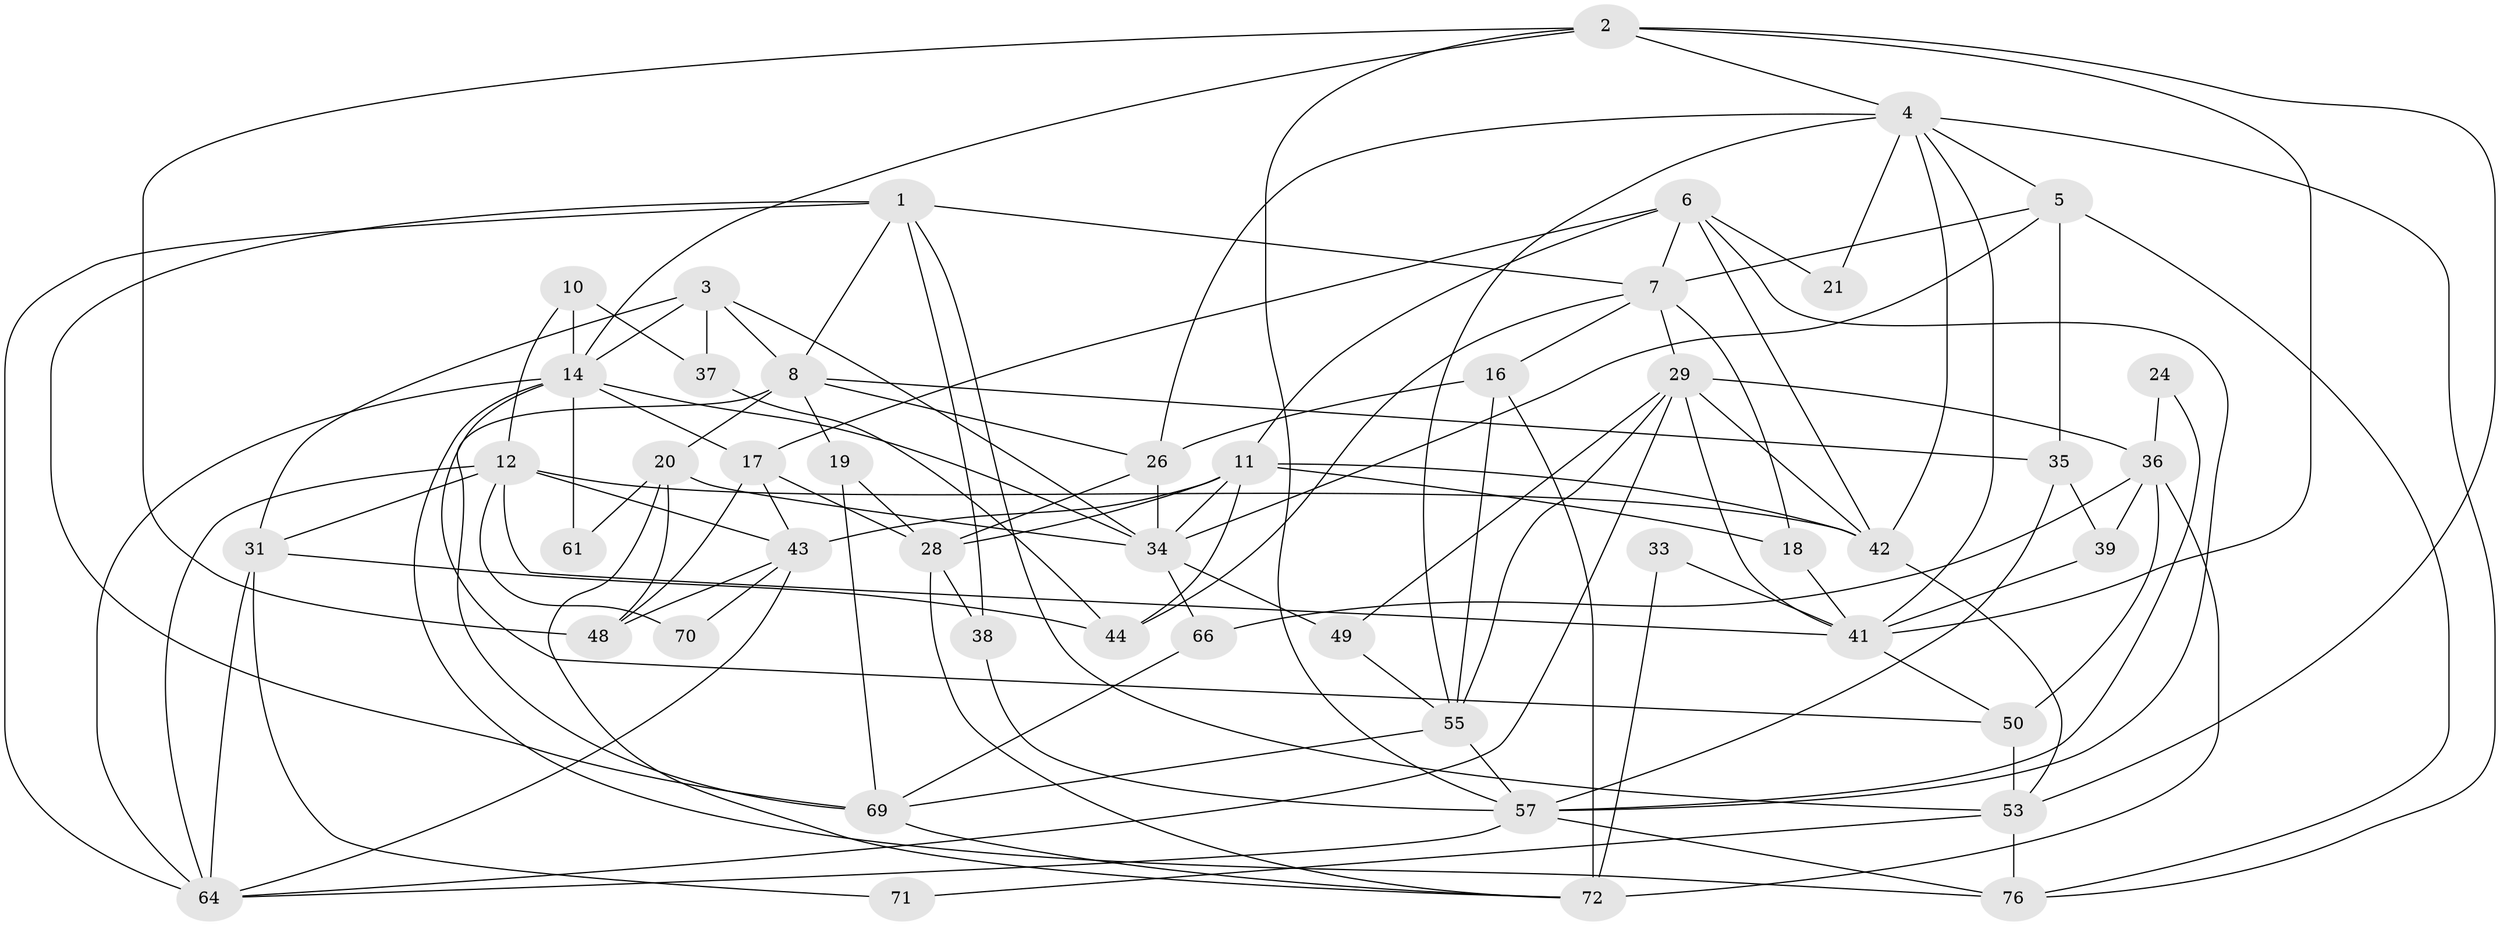 // Generated by graph-tools (version 1.1) at 2025/24/03/03/25 07:24:03]
// undirected, 48 vertices, 120 edges
graph export_dot {
graph [start="1"]
  node [color=gray90,style=filled];
  1 [super="+22"];
  2 [super="+15"];
  3 [super="+62"];
  4 [super="+32"];
  5 [super="+9"];
  6 [super="+23"];
  7 [super="+63"];
  8 [super="+60"];
  10;
  11 [super="+13"];
  12 [super="+30"];
  14 [super="+74"];
  16 [super="+27"];
  17 [super="+25"];
  18;
  19;
  20 [super="+56"];
  21;
  24;
  26 [super="+51"];
  28 [super="+54"];
  29 [super="+52"];
  31 [super="+45"];
  33;
  34 [super="+40"];
  35 [super="+47"];
  36 [super="+65"];
  37;
  38;
  39;
  41 [super="+75"];
  42 [super="+46"];
  43 [super="+59"];
  44;
  48;
  49;
  50 [super="+68"];
  53 [super="+58"];
  55 [super="+77"];
  57 [super="+73"];
  61;
  64 [super="+67"];
  66;
  69;
  70;
  71;
  72 [super="+78"];
  76;
  1 -- 69;
  1 -- 8;
  1 -- 7;
  1 -- 53;
  1 -- 38;
  1 -- 64;
  2 -- 48;
  2 -- 41;
  2 -- 57;
  2 -- 53;
  2 -- 14;
  2 -- 4;
  3 -- 34;
  3 -- 37;
  3 -- 8;
  3 -- 31;
  3 -- 14;
  4 -- 41;
  4 -- 21;
  4 -- 5;
  4 -- 55;
  4 -- 42;
  4 -- 76;
  4 -- 26;
  5 -- 76;
  5 -- 34;
  5 -- 7;
  5 -- 35;
  6 -- 57;
  6 -- 17;
  6 -- 21;
  6 -- 7;
  6 -- 11;
  6 -- 42;
  7 -- 16;
  7 -- 29;
  7 -- 18;
  7 -- 44;
  8 -- 26;
  8 -- 19;
  8 -- 35;
  8 -- 69;
  8 -- 20;
  10 -- 14;
  10 -- 37;
  10 -- 12;
  11 -- 42;
  11 -- 18;
  11 -- 44;
  11 -- 34;
  11 -- 28;
  11 -- 43;
  12 -- 41;
  12 -- 70;
  12 -- 43;
  12 -- 31;
  12 -- 64;
  12 -- 42;
  14 -- 34;
  14 -- 64;
  14 -- 76;
  14 -- 17;
  14 -- 50 [weight=2];
  14 -- 61;
  16 -- 55;
  16 -- 26 [weight=2];
  16 -- 72;
  17 -- 48 [weight=2];
  17 -- 28;
  17 -- 43;
  18 -- 41;
  19 -- 69;
  19 -- 28;
  20 -- 34;
  20 -- 61;
  20 -- 48;
  20 -- 72;
  24 -- 57;
  24 -- 36;
  26 -- 34;
  26 -- 28;
  28 -- 38;
  28 -- 72;
  29 -- 64;
  29 -- 36;
  29 -- 41;
  29 -- 49;
  29 -- 42;
  29 -- 55;
  31 -- 64;
  31 -- 44;
  31 -- 71;
  33 -- 72 [weight=2];
  33 -- 41;
  34 -- 49;
  34 -- 66;
  35 -- 39;
  35 -- 57;
  36 -- 72;
  36 -- 50;
  36 -- 66;
  36 -- 39;
  37 -- 44;
  38 -- 57;
  39 -- 41;
  41 -- 50;
  42 -- 53;
  43 -- 48;
  43 -- 64;
  43 -- 70;
  49 -- 55;
  50 -- 53;
  53 -- 76;
  53 -- 71;
  55 -- 69;
  55 -- 57 [weight=2];
  57 -- 76;
  57 -- 64;
  66 -- 69;
  69 -- 72;
}
